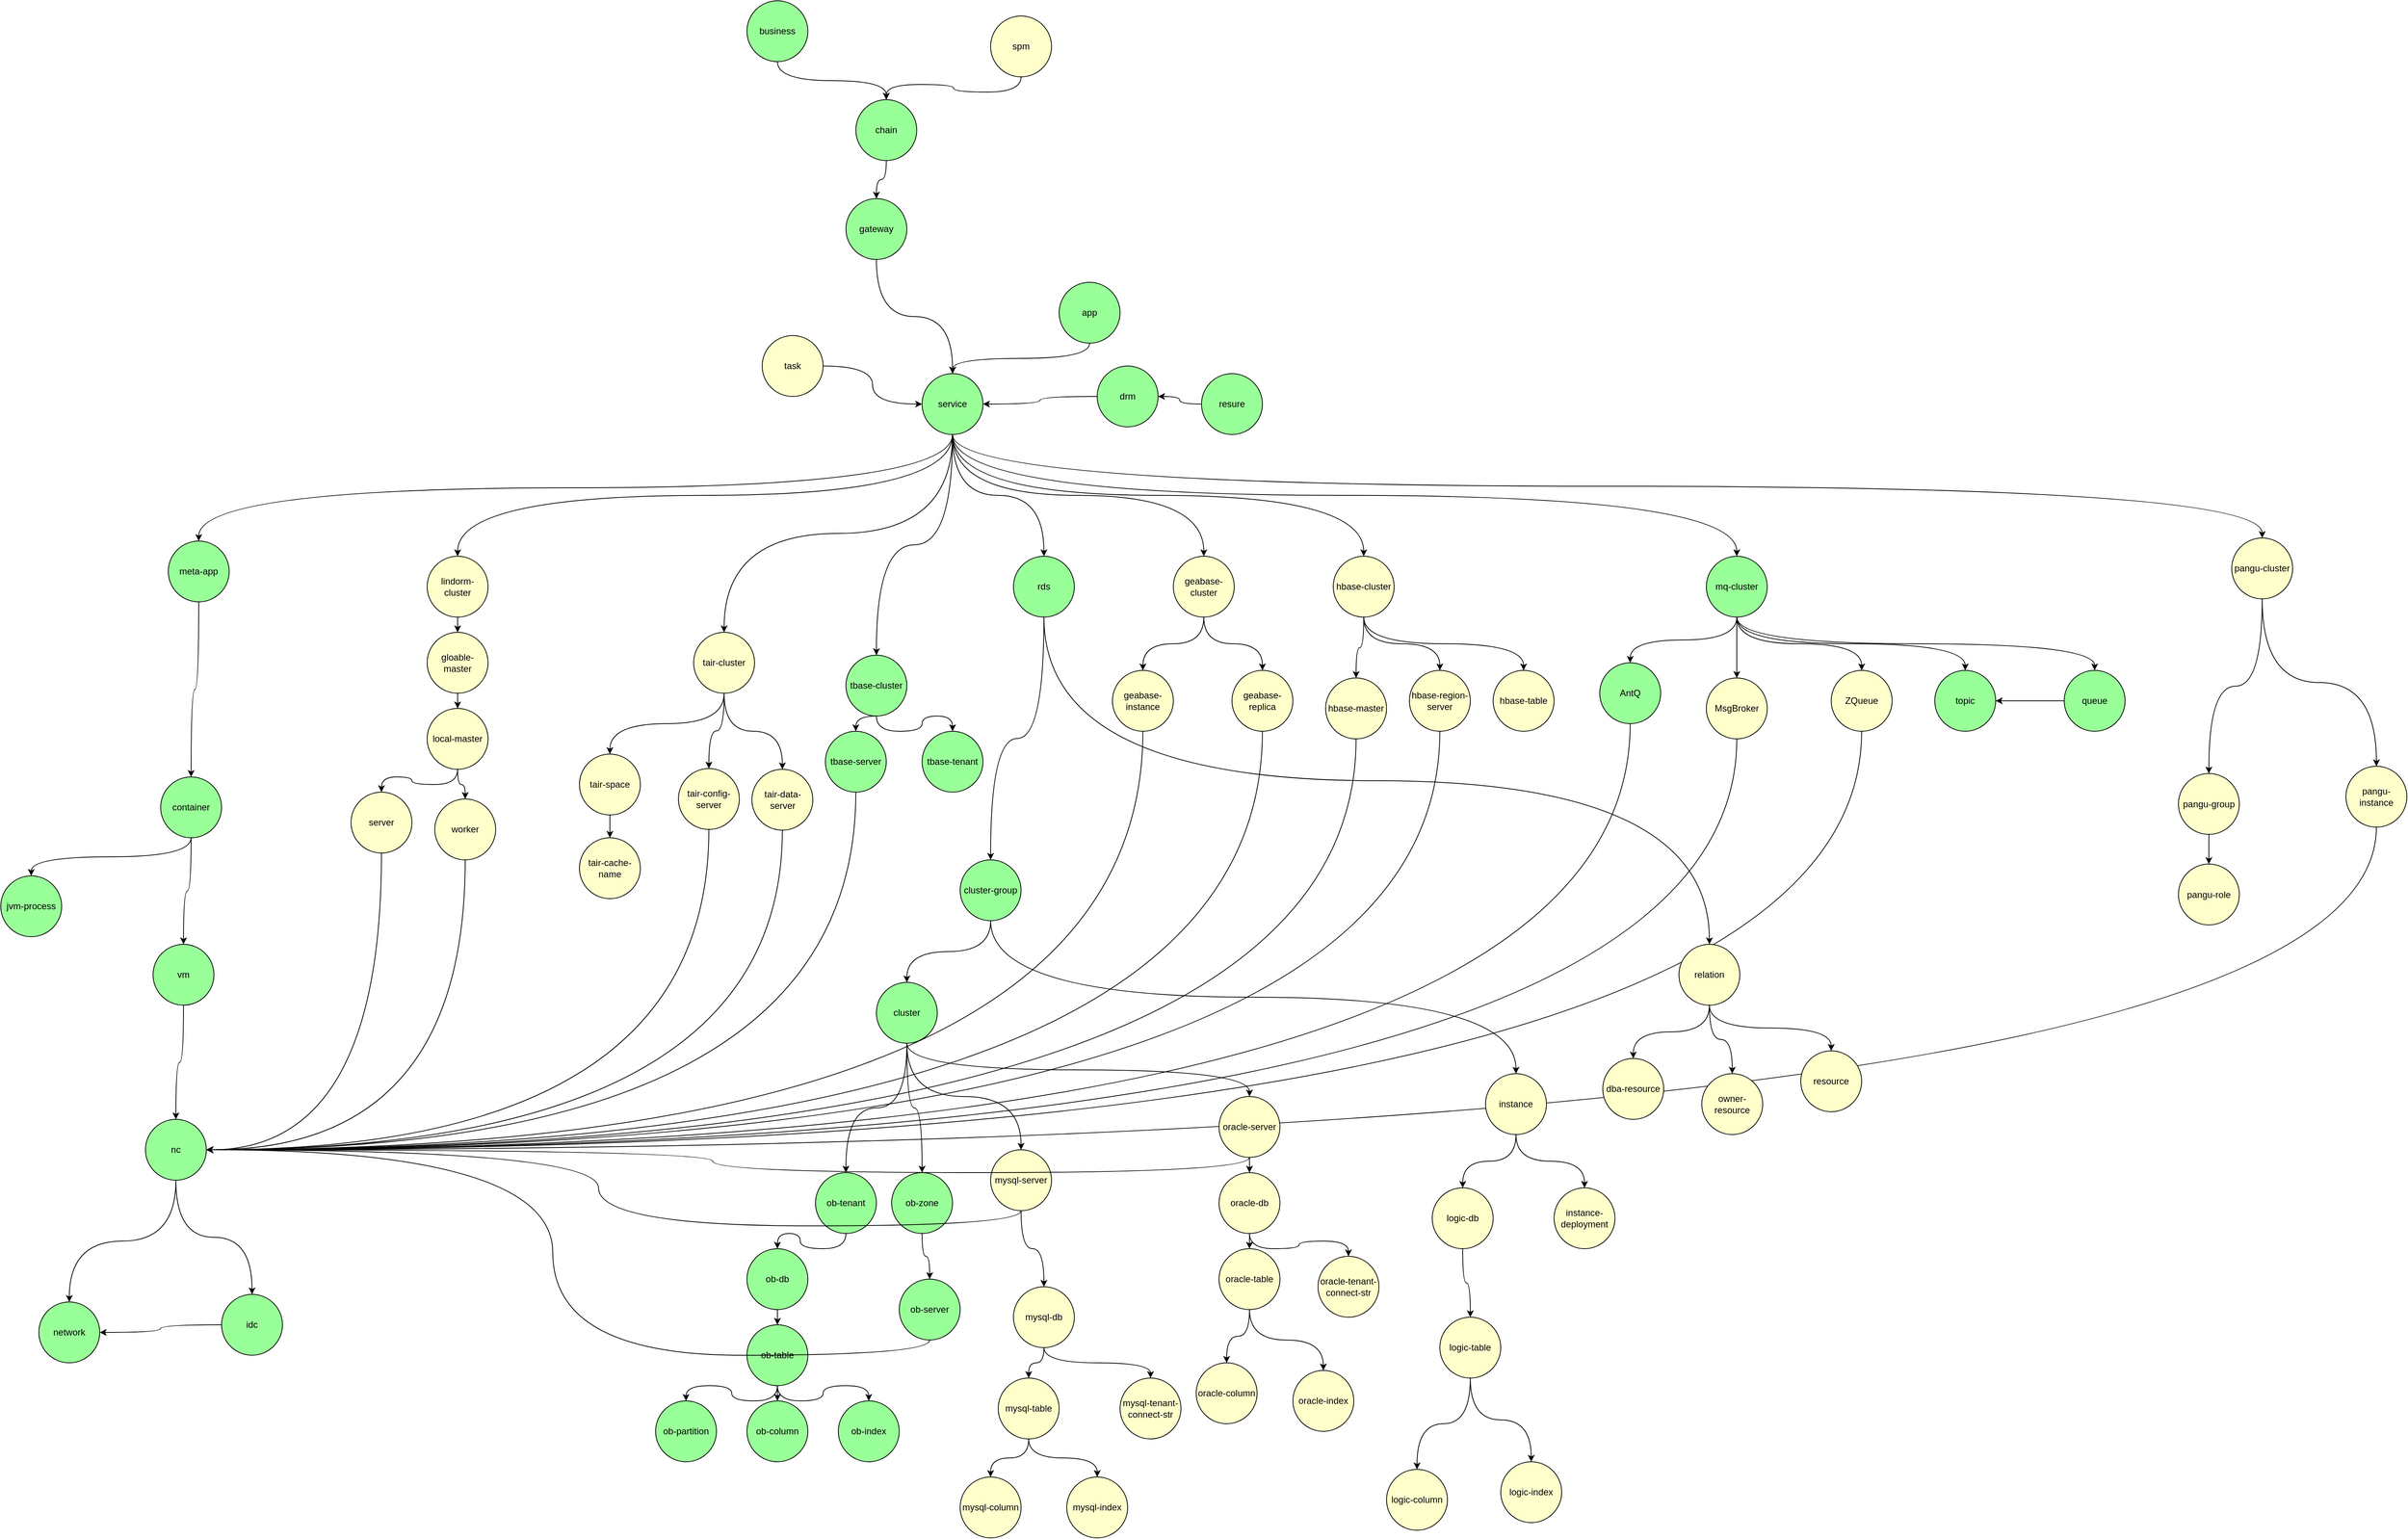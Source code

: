 <mxfile pages="1" version="11.2.8" type="github"><diagram id="m7GOeJapM7d-z1VMV9TU" name="Page-1"><mxGraphModel dx="1773" dy="2250" grid="1" gridSize="10" guides="1" tooltips="1" connect="1" arrows="1" fold="1" page="1" pageScale="1" pageWidth="827" pageHeight="1169" math="0" shadow="0"><root><mxCell id="0"/><mxCell id="1" parent="0"/><mxCell id="5iJbpSPBRhX9GljTPnL3-36" style="edgeStyle=orthogonalEdgeStyle;curved=1;rounded=0;orthogonalLoop=1;jettySize=auto;html=1;exitX=0.5;exitY=1;exitDx=0;exitDy=0;entryX=0.5;entryY=0;entryDx=0;entryDy=0;fillColor=#FFFFCC;" edge="1" parent="1" source="Y1yozEjsI2wlvcflYn-Q-1" target="Y1yozEjsI2wlvcflYn-Q-3"><mxGeometry relative="1" as="geometry"/></mxCell><mxCell id="Y1yozEjsI2wlvcflYn-Q-1" value="gateway" style="ellipse;whiteSpace=wrap;html=1;aspect=fixed;fillColor=#99FF99;" parent="1" vertex="1"><mxGeometry x="320" y="340" width="80" height="80" as="geometry"/></mxCell><mxCell id="Y1yozEjsI2wlvcflYn-Q-29" style="edgeStyle=orthogonalEdgeStyle;curved=1;rounded=0;orthogonalLoop=1;jettySize=auto;html=1;exitX=0.5;exitY=1;exitDx=0;exitDy=0;entryX=0.5;entryY=0;entryDx=0;entryDy=0;fillColor=#FFFFCC;" parent="1" source="Y1yozEjsI2wlvcflYn-Q-3" target="Y1yozEjsI2wlvcflYn-Q-26" edge="1"><mxGeometry relative="1" as="geometry"/></mxCell><mxCell id="Y1yozEjsI2wlvcflYn-Q-30" style="edgeStyle=orthogonalEdgeStyle;curved=1;rounded=0;orthogonalLoop=1;jettySize=auto;html=1;exitX=0.5;exitY=1;exitDx=0;exitDy=0;fillColor=#FFFFCC;" parent="1" source="Y1yozEjsI2wlvcflYn-Q-3" target="Y1yozEjsI2wlvcflYn-Q-41" edge="1"><mxGeometry relative="1" as="geometry"><mxPoint x="160" y="810" as="targetPoint"/></mxGeometry></mxCell><mxCell id="Y1yozEjsI2wlvcflYn-Q-31" style="edgeStyle=orthogonalEdgeStyle;curved=1;rounded=0;orthogonalLoop=1;jettySize=auto;html=1;exitX=0.5;exitY=1;exitDx=0;exitDy=0;entryX=0.5;entryY=0;entryDx=0;entryDy=0;fillColor=#FFFFCC;" parent="1" source="Y1yozEjsI2wlvcflYn-Q-3" target="Y1yozEjsI2wlvcflYn-Q-46" edge="1"><mxGeometry relative="1" as="geometry"><mxPoint x="370" y="810" as="targetPoint"/></mxGeometry></mxCell><mxCell id="Y1yozEjsI2wlvcflYn-Q-32" style="edgeStyle=orthogonalEdgeStyle;curved=1;rounded=0;orthogonalLoop=1;jettySize=auto;html=1;exitX=0.5;exitY=1;exitDx=0;exitDy=0;entryX=0.5;entryY=0;entryDx=0;entryDy=0;fillColor=#FFFFCC;" parent="1" source="Y1yozEjsI2wlvcflYn-Q-3" target="Y1yozEjsI2wlvcflYn-Q-23" edge="1"><mxGeometry relative="1" as="geometry"/></mxCell><mxCell id="Y1yozEjsI2wlvcflYn-Q-33" style="edgeStyle=orthogonalEdgeStyle;curved=1;rounded=0;orthogonalLoop=1;jettySize=auto;html=1;exitX=0.5;exitY=1;exitDx=0;exitDy=0;fillColor=#FFFFCC;" parent="1" source="Y1yozEjsI2wlvcflYn-Q-3" target="Y1yozEjsI2wlvcflYn-Q-24" edge="1"><mxGeometry relative="1" as="geometry"/></mxCell><mxCell id="Y1yozEjsI2wlvcflYn-Q-34" style="edgeStyle=orthogonalEdgeStyle;curved=1;rounded=0;orthogonalLoop=1;jettySize=auto;html=1;exitX=0.5;exitY=1;exitDx=0;exitDy=0;fillColor=#FFFFCC;" parent="1" source="Y1yozEjsI2wlvcflYn-Q-3" target="Y1yozEjsI2wlvcflYn-Q-25" edge="1"><mxGeometry relative="1" as="geometry"/></mxCell><mxCell id="Y1yozEjsI2wlvcflYn-Q-35" style="edgeStyle=orthogonalEdgeStyle;curved=1;rounded=0;orthogonalLoop=1;jettySize=auto;html=1;exitX=0.5;exitY=1;exitDx=0;exitDy=0;entryX=0.5;entryY=0;entryDx=0;entryDy=0;fillColor=#FFFFCC;" parent="1" source="Y1yozEjsI2wlvcflYn-Q-3" target="Y1yozEjsI2wlvcflYn-Q-28" edge="1"><mxGeometry relative="1" as="geometry"/></mxCell><mxCell id="Y1yozEjsI2wlvcflYn-Q-36" style="edgeStyle=orthogonalEdgeStyle;curved=1;rounded=0;orthogonalLoop=1;jettySize=auto;html=1;exitX=0.5;exitY=1;exitDx=0;exitDy=0;entryX=0.5;entryY=0;entryDx=0;entryDy=0;fillColor=#FFFFCC;" parent="1" source="Y1yozEjsI2wlvcflYn-Q-3" target="Y1yozEjsI2wlvcflYn-Q-27" edge="1"><mxGeometry relative="1" as="geometry"/></mxCell><mxCell id="5iJbpSPBRhX9GljTPnL3-38" style="edgeStyle=orthogonalEdgeStyle;curved=1;rounded=0;orthogonalLoop=1;jettySize=auto;html=1;exitX=0.5;exitY=1;exitDx=0;exitDy=0;fillColor=#FFFFCC;" edge="1" parent="1" source="Y1yozEjsI2wlvcflYn-Q-3" target="5iJbpSPBRhX9GljTPnL3-37"><mxGeometry relative="1" as="geometry"/></mxCell><mxCell id="Y1yozEjsI2wlvcflYn-Q-3" value="service" style="ellipse;whiteSpace=wrap;html=1;aspect=fixed;fillColor=#99FF99;" parent="1" vertex="1"><mxGeometry x="420" y="570" width="80" height="80" as="geometry"/></mxCell><mxCell id="Y1yozEjsI2wlvcflYn-Q-16" style="edgeStyle=orthogonalEdgeStyle;curved=1;rounded=0;orthogonalLoop=1;jettySize=auto;html=1;exitX=0.5;exitY=1;exitDx=0;exitDy=0;fillColor=#99FF99;" parent="1" source="Y1yozEjsI2wlvcflYn-Q-4" edge="1"><mxGeometry relative="1" as="geometry"><mxPoint x="460" y="570" as="targetPoint"/></mxGeometry></mxCell><mxCell id="Y1yozEjsI2wlvcflYn-Q-4" value="app" style="ellipse;whiteSpace=wrap;html=1;aspect=fixed;fillColor=#99FF99;" parent="1" vertex="1"><mxGeometry x="600" y="450" width="80" height="80" as="geometry"/></mxCell><mxCell id="Y1yozEjsI2wlvcflYn-Q-17" style="edgeStyle=orthogonalEdgeStyle;curved=1;rounded=0;orthogonalLoop=1;jettySize=auto;html=1;exitX=1;exitY=0.5;exitDx=0;exitDy=0;fillColor=#FFFFCC;" parent="1" source="Y1yozEjsI2wlvcflYn-Q-5" target="Y1yozEjsI2wlvcflYn-Q-3" edge="1"><mxGeometry relative="1" as="geometry"/></mxCell><mxCell id="Y1yozEjsI2wlvcflYn-Q-5" value="task" style="ellipse;whiteSpace=wrap;html=1;aspect=fixed;fillColor=#FFFFCC;" parent="1" vertex="1"><mxGeometry x="210" y="520" width="80" height="80" as="geometry"/></mxCell><mxCell id="Y1yozEjsI2wlvcflYn-Q-19" style="edgeStyle=orthogonalEdgeStyle;curved=1;rounded=0;orthogonalLoop=1;jettySize=auto;html=1;exitX=0;exitY=0.5;exitDx=0;exitDy=0;entryX=1;entryY=0.5;entryDx=0;entryDy=0;fillColor=#99FF99;" parent="1" source="Y1yozEjsI2wlvcflYn-Q-6" target="Y1yozEjsI2wlvcflYn-Q-3" edge="1"><mxGeometry relative="1" as="geometry"/></mxCell><mxCell id="Y1yozEjsI2wlvcflYn-Q-6" value="drm" style="ellipse;whiteSpace=wrap;html=1;aspect=fixed;fillColor=#99FF99;" parent="1" vertex="1"><mxGeometry x="650" y="560" width="80" height="80" as="geometry"/></mxCell><mxCell id="Y1yozEjsI2wlvcflYn-Q-18" style="edgeStyle=orthogonalEdgeStyle;curved=1;rounded=0;orthogonalLoop=1;jettySize=auto;html=1;exitX=0;exitY=0.5;exitDx=0;exitDy=0;entryX=1;entryY=0.5;entryDx=0;entryDy=0;fillColor=#99FF99;" parent="1" source="Y1yozEjsI2wlvcflYn-Q-7" target="Y1yozEjsI2wlvcflYn-Q-6" edge="1"><mxGeometry relative="1" as="geometry"/></mxCell><mxCell id="Y1yozEjsI2wlvcflYn-Q-7" value="resure" style="ellipse;whiteSpace=wrap;html=1;aspect=fixed;fillColor=#99FF99;" parent="1" vertex="1"><mxGeometry x="787" y="570" width="80" height="80" as="geometry"/></mxCell><mxCell id="Y1yozEjsI2wlvcflYn-Q-11" style="edgeStyle=orthogonalEdgeStyle;rounded=0;orthogonalLoop=1;jettySize=auto;html=1;exitX=0.5;exitY=1;exitDx=0;exitDy=0;curved=1;fillColor=#99FF99;" parent="1" source="Y1yozEjsI2wlvcflYn-Q-8" target="Y1yozEjsI2wlvcflYn-Q-9" edge="1"><mxGeometry relative="1" as="geometry"/></mxCell><mxCell id="Y1yozEjsI2wlvcflYn-Q-8" value="business" style="ellipse;whiteSpace=wrap;html=1;aspect=fixed;fillColor=#99FF99;" parent="1" vertex="1"><mxGeometry x="190" y="80" width="80" height="80" as="geometry"/></mxCell><mxCell id="Y1yozEjsI2wlvcflYn-Q-12" style="edgeStyle=orthogonalEdgeStyle;rounded=0;orthogonalLoop=1;jettySize=auto;html=1;exitX=0.5;exitY=1;exitDx=0;exitDy=0;entryX=0.5;entryY=0;entryDx=0;entryDy=0;curved=1;fillColor=#99FF99;" parent="1" source="Y1yozEjsI2wlvcflYn-Q-9" target="Y1yozEjsI2wlvcflYn-Q-1" edge="1"><mxGeometry relative="1" as="geometry"/></mxCell><mxCell id="Y1yozEjsI2wlvcflYn-Q-9" value="chain" style="ellipse;whiteSpace=wrap;html=1;aspect=fixed;fillColor=#99FF99;" parent="1" vertex="1"><mxGeometry x="333" y="210" width="80" height="80" as="geometry"/></mxCell><mxCell id="Y1yozEjsI2wlvcflYn-Q-14" style="edgeStyle=orthogonalEdgeStyle;curved=1;rounded=0;orthogonalLoop=1;jettySize=auto;html=1;exitX=0.5;exitY=1;exitDx=0;exitDy=0;entryX=0.5;entryY=0;entryDx=0;entryDy=0;fillColor=#FFFFCC;" parent="1" source="Y1yozEjsI2wlvcflYn-Q-10" target="Y1yozEjsI2wlvcflYn-Q-9" edge="1"><mxGeometry relative="1" as="geometry"/></mxCell><mxCell id="Y1yozEjsI2wlvcflYn-Q-10" value="spm" style="ellipse;whiteSpace=wrap;html=1;aspect=fixed;fillColor=#FFFFCC;" parent="1" vertex="1"><mxGeometry x="510" y="100" width="80" height="80" as="geometry"/></mxCell><mxCell id="Y1yozEjsI2wlvcflYn-Q-92" style="edgeStyle=orthogonalEdgeStyle;curved=1;rounded=0;orthogonalLoop=1;jettySize=auto;html=1;exitX=0.5;exitY=1;exitDx=0;exitDy=0;entryX=0.5;entryY=0;entryDx=0;entryDy=0;fillColor=#FFFFCC;" parent="1" source="Y1yozEjsI2wlvcflYn-Q-23" target="Y1yozEjsI2wlvcflYn-Q-87" edge="1"><mxGeometry relative="1" as="geometry"/></mxCell><mxCell id="Y1yozEjsI2wlvcflYn-Q-93" style="edgeStyle=orthogonalEdgeStyle;curved=1;rounded=0;orthogonalLoop=1;jettySize=auto;html=1;exitX=0.5;exitY=1;exitDx=0;exitDy=0;entryX=0.5;entryY=0;entryDx=0;entryDy=0;fillColor=#FFFFCC;" parent="1" source="Y1yozEjsI2wlvcflYn-Q-23" target="Y1yozEjsI2wlvcflYn-Q-89" edge="1"><mxGeometry relative="1" as="geometry"/></mxCell><mxCell id="Y1yozEjsI2wlvcflYn-Q-23" value="rds" style="ellipse;whiteSpace=wrap;html=1;aspect=fixed;fillColor=#99FF99;" parent="1" vertex="1"><mxGeometry x="540" y="810" width="80" height="80" as="geometry"/></mxCell><mxCell id="Y1yozEjsI2wlvcflYn-Q-65" style="edgeStyle=orthogonalEdgeStyle;curved=1;rounded=0;orthogonalLoop=1;jettySize=auto;html=1;exitX=0.5;exitY=1;exitDx=0;exitDy=0;entryX=0.5;entryY=0;entryDx=0;entryDy=0;fillColor=#FFFFCC;" parent="1" source="Y1yozEjsI2wlvcflYn-Q-24" target="Y1yozEjsI2wlvcflYn-Q-63" edge="1"><mxGeometry relative="1" as="geometry"/></mxCell><mxCell id="Y1yozEjsI2wlvcflYn-Q-66" style="edgeStyle=orthogonalEdgeStyle;curved=1;rounded=0;orthogonalLoop=1;jettySize=auto;html=1;exitX=0.5;exitY=1;exitDx=0;exitDy=0;entryX=0.5;entryY=0;entryDx=0;entryDy=0;fillColor=#FFFFCC;" parent="1" source="Y1yozEjsI2wlvcflYn-Q-24" target="Y1yozEjsI2wlvcflYn-Q-64" edge="1"><mxGeometry relative="1" as="geometry"/></mxCell><mxCell id="Y1yozEjsI2wlvcflYn-Q-24" value="geabase-cluster" style="ellipse;whiteSpace=wrap;html=1;aspect=fixed;fillColor=#FFFFCC;" parent="1" vertex="1"><mxGeometry x="750" y="810" width="80" height="80" as="geometry"/></mxCell><mxCell id="Y1yozEjsI2wlvcflYn-Q-70" style="edgeStyle=orthogonalEdgeStyle;curved=1;rounded=0;orthogonalLoop=1;jettySize=auto;html=1;exitX=0.5;exitY=1;exitDx=0;exitDy=0;entryX=0.5;entryY=0;entryDx=0;entryDy=0;fillColor=#FFFFCC;" parent="1" source="Y1yozEjsI2wlvcflYn-Q-25" target="Y1yozEjsI2wlvcflYn-Q-67" edge="1"><mxGeometry relative="1" as="geometry"/></mxCell><mxCell id="Y1yozEjsI2wlvcflYn-Q-71" style="edgeStyle=orthogonalEdgeStyle;curved=1;rounded=0;orthogonalLoop=1;jettySize=auto;html=1;exitX=0.5;exitY=1;exitDx=0;exitDy=0;entryX=0.5;entryY=0;entryDx=0;entryDy=0;fillColor=#FFFFCC;" parent="1" source="Y1yozEjsI2wlvcflYn-Q-25" target="Y1yozEjsI2wlvcflYn-Q-68" edge="1"><mxGeometry relative="1" as="geometry"/></mxCell><mxCell id="Y1yozEjsI2wlvcflYn-Q-72" style="edgeStyle=orthogonalEdgeStyle;curved=1;rounded=0;orthogonalLoop=1;jettySize=auto;html=1;exitX=0.5;exitY=1;exitDx=0;exitDy=0;entryX=0.5;entryY=0;entryDx=0;entryDy=0;fillColor=#FFFFCC;" parent="1" source="Y1yozEjsI2wlvcflYn-Q-25" target="Y1yozEjsI2wlvcflYn-Q-69" edge="1"><mxGeometry relative="1" as="geometry"/></mxCell><mxCell id="Y1yozEjsI2wlvcflYn-Q-25" value="hbase-cluster" style="ellipse;whiteSpace=wrap;html=1;aspect=fixed;fillColor=#FFFFCC;" parent="1" vertex="1"><mxGeometry x="960" y="810" width="80" height="80" as="geometry"/></mxCell><mxCell id="Y1yozEjsI2wlvcflYn-Q-49" style="edgeStyle=orthogonalEdgeStyle;curved=1;rounded=0;orthogonalLoop=1;jettySize=auto;html=1;exitX=0.5;exitY=1;exitDx=0;exitDy=0;fillColor=#FFFFCC;" parent="1" source="Y1yozEjsI2wlvcflYn-Q-26" target="Y1yozEjsI2wlvcflYn-Q-37" edge="1"><mxGeometry relative="1" as="geometry"/></mxCell><mxCell id="Y1yozEjsI2wlvcflYn-Q-26" value="lindorm-cluster" style="ellipse;whiteSpace=wrap;html=1;aspect=fixed;fillColor=#FFFFCC;" parent="1" vertex="1"><mxGeometry x="-230" y="810" width="80" height="80" as="geometry"/></mxCell><mxCell id="5iJbpSPBRhX9GljTPnL3-31" style="edgeStyle=orthogonalEdgeStyle;curved=1;rounded=0;orthogonalLoop=1;jettySize=auto;html=1;exitX=0.5;exitY=1;exitDx=0;exitDy=0;fillColor=#FFFFCC;" edge="1" parent="1" source="Y1yozEjsI2wlvcflYn-Q-27" target="Y1yozEjsI2wlvcflYn-Q-79"><mxGeometry relative="1" as="geometry"/></mxCell><mxCell id="5iJbpSPBRhX9GljTPnL3-32" style="edgeStyle=orthogonalEdgeStyle;curved=1;rounded=0;orthogonalLoop=1;jettySize=auto;html=1;exitX=0.5;exitY=1;exitDx=0;exitDy=0;fillColor=#FFFFCC;" edge="1" parent="1" source="Y1yozEjsI2wlvcflYn-Q-27" target="Y1yozEjsI2wlvcflYn-Q-82"><mxGeometry relative="1" as="geometry"/></mxCell><mxCell id="Y1yozEjsI2wlvcflYn-Q-27" value="pangu-cluster" style="ellipse;whiteSpace=wrap;html=1;aspect=fixed;fillColor=#FFFFCC;" parent="1" vertex="1"><mxGeometry x="2140" y="786" width="80" height="80" as="geometry"/></mxCell><mxCell id="Y1yozEjsI2wlvcflYn-Q-76" style="edgeStyle=orthogonalEdgeStyle;curved=1;rounded=0;orthogonalLoop=1;jettySize=auto;html=1;exitX=0.5;exitY=1;exitDx=0;exitDy=0;fillColor=#99FF99;" parent="1" source="Y1yozEjsI2wlvcflYn-Q-28" target="Y1yozEjsI2wlvcflYn-Q-73" edge="1"><mxGeometry relative="1" as="geometry"/></mxCell><mxCell id="Y1yozEjsI2wlvcflYn-Q-77" style="edgeStyle=orthogonalEdgeStyle;curved=1;rounded=0;orthogonalLoop=1;jettySize=auto;html=1;exitX=0.5;exitY=1;exitDx=0;exitDy=0;entryX=0.5;entryY=0;entryDx=0;entryDy=0;fillColor=#99FF99;" parent="1" source="Y1yozEjsI2wlvcflYn-Q-28" target="Y1yozEjsI2wlvcflYn-Q-74" edge="1"><mxGeometry relative="1" as="geometry"/></mxCell><mxCell id="Y1yozEjsI2wlvcflYn-Q-78" style="edgeStyle=orthogonalEdgeStyle;curved=1;rounded=0;orthogonalLoop=1;jettySize=auto;html=1;exitX=0.5;exitY=1;exitDx=0;exitDy=0;entryX=0.5;entryY=0;entryDx=0;entryDy=0;fillColor=#FFFFCC;" parent="1" source="Y1yozEjsI2wlvcflYn-Q-28" target="Y1yozEjsI2wlvcflYn-Q-75" edge="1"><mxGeometry relative="1" as="geometry"/></mxCell><mxCell id="5iJbpSPBRhX9GljTPnL3-75" style="edgeStyle=orthogonalEdgeStyle;curved=1;rounded=0;orthogonalLoop=1;jettySize=auto;html=1;exitX=0.5;exitY=1;exitDx=0;exitDy=0;entryX=0.5;entryY=0;entryDx=0;entryDy=0;fillColor=#99FF99;" edge="1" parent="1" source="Y1yozEjsI2wlvcflYn-Q-28" target="5iJbpSPBRhX9GljTPnL3-73"><mxGeometry relative="1" as="geometry"/></mxCell><mxCell id="5iJbpSPBRhX9GljTPnL3-76" style="edgeStyle=orthogonalEdgeStyle;curved=1;rounded=0;orthogonalLoop=1;jettySize=auto;html=1;exitX=0.5;exitY=1;exitDx=0;exitDy=0;entryX=0.5;entryY=0;entryDx=0;entryDy=0;fillColor=#99FF99;" edge="1" parent="1" source="Y1yozEjsI2wlvcflYn-Q-28" target="5iJbpSPBRhX9GljTPnL3-74"><mxGeometry relative="1" as="geometry"/></mxCell><mxCell id="Y1yozEjsI2wlvcflYn-Q-28" value="mq-cluster" style="ellipse;whiteSpace=wrap;html=1;aspect=fixed;fillColor=#99FF99;" parent="1" vertex="1"><mxGeometry x="1450" y="810" width="80" height="80" as="geometry"/></mxCell><mxCell id="Y1yozEjsI2wlvcflYn-Q-50" style="edgeStyle=orthogonalEdgeStyle;curved=1;rounded=0;orthogonalLoop=1;jettySize=auto;html=1;exitX=0.5;exitY=1;exitDx=0;exitDy=0;entryX=0.5;entryY=0;entryDx=0;entryDy=0;fillColor=#FFFFCC;" parent="1" source="Y1yozEjsI2wlvcflYn-Q-37" target="Y1yozEjsI2wlvcflYn-Q-38" edge="1"><mxGeometry relative="1" as="geometry"/></mxCell><mxCell id="Y1yozEjsI2wlvcflYn-Q-37" value="gloable-master" style="ellipse;whiteSpace=wrap;html=1;aspect=fixed;fillColor=#FFFFCC;" parent="1" vertex="1"><mxGeometry x="-230" y="910" width="80" height="80" as="geometry"/></mxCell><mxCell id="Y1yozEjsI2wlvcflYn-Q-51" style="edgeStyle=orthogonalEdgeStyle;curved=1;rounded=0;orthogonalLoop=1;jettySize=auto;html=1;exitX=0.5;exitY=1;exitDx=0;exitDy=0;fillColor=#FFFFCC;" parent="1" source="Y1yozEjsI2wlvcflYn-Q-38" target="Y1yozEjsI2wlvcflYn-Q-40" edge="1"><mxGeometry relative="1" as="geometry"/></mxCell><mxCell id="Y1yozEjsI2wlvcflYn-Q-52" style="edgeStyle=orthogonalEdgeStyle;curved=1;rounded=0;orthogonalLoop=1;jettySize=auto;html=1;exitX=0.5;exitY=1;exitDx=0;exitDy=0;entryX=0.5;entryY=0;entryDx=0;entryDy=0;fillColor=#FFFFCC;" parent="1" source="Y1yozEjsI2wlvcflYn-Q-38" target="Y1yozEjsI2wlvcflYn-Q-39" edge="1"><mxGeometry relative="1" as="geometry"/></mxCell><mxCell id="Y1yozEjsI2wlvcflYn-Q-38" value="local-master" style="ellipse;whiteSpace=wrap;html=1;aspect=fixed;fillColor=#FFFFCC;" parent="1" vertex="1"><mxGeometry x="-230" y="1010" width="80" height="80" as="geometry"/></mxCell><mxCell id="5iJbpSPBRhX9GljTPnL3-57" style="edgeStyle=orthogonalEdgeStyle;curved=1;rounded=0;orthogonalLoop=1;jettySize=auto;html=1;exitX=0.5;exitY=1;exitDx=0;exitDy=0;entryX=1;entryY=0.5;entryDx=0;entryDy=0;fillColor=#99FF99;" edge="1" parent="1" source="Y1yozEjsI2wlvcflYn-Q-39" target="5iJbpSPBRhX9GljTPnL3-44"><mxGeometry relative="1" as="geometry"/></mxCell><mxCell id="Y1yozEjsI2wlvcflYn-Q-39" value="server" style="ellipse;whiteSpace=wrap;html=1;aspect=fixed;fillColor=#FFFFCC;" parent="1" vertex="1"><mxGeometry x="-330" y="1120" width="80" height="80" as="geometry"/></mxCell><mxCell id="5iJbpSPBRhX9GljTPnL3-58" style="edgeStyle=orthogonalEdgeStyle;curved=1;rounded=0;orthogonalLoop=1;jettySize=auto;html=1;exitX=0.5;exitY=1;exitDx=0;exitDy=0;entryX=1;entryY=0.5;entryDx=0;entryDy=0;fillColor=#99FF99;" edge="1" parent="1" source="Y1yozEjsI2wlvcflYn-Q-40" target="5iJbpSPBRhX9GljTPnL3-44"><mxGeometry relative="1" as="geometry"/></mxCell><mxCell id="Y1yozEjsI2wlvcflYn-Q-40" value="worker" style="ellipse;whiteSpace=wrap;html=1;aspect=fixed;fillColor=#FFFFCC;" parent="1" vertex="1"><mxGeometry x="-220" y="1129" width="80" height="80" as="geometry"/></mxCell><mxCell id="Y1yozEjsI2wlvcflYn-Q-55" style="edgeStyle=orthogonalEdgeStyle;curved=1;rounded=0;orthogonalLoop=1;jettySize=auto;html=1;exitX=0.5;exitY=1;exitDx=0;exitDy=0;entryX=0.5;entryY=0;entryDx=0;entryDy=0;fillColor=#FFFFCC;" parent="1" source="Y1yozEjsI2wlvcflYn-Q-41" target="Y1yozEjsI2wlvcflYn-Q-43" edge="1"><mxGeometry relative="1" as="geometry"/></mxCell><mxCell id="Y1yozEjsI2wlvcflYn-Q-57" style="edgeStyle=orthogonalEdgeStyle;curved=1;rounded=0;orthogonalLoop=1;jettySize=auto;html=1;exitX=0.5;exitY=1;exitDx=0;exitDy=0;entryX=0.5;entryY=0;entryDx=0;entryDy=0;fillColor=#FFFFCC;" parent="1" source="Y1yozEjsI2wlvcflYn-Q-41" target="Y1yozEjsI2wlvcflYn-Q-44" edge="1"><mxGeometry relative="1" as="geometry"/></mxCell><mxCell id="Y1yozEjsI2wlvcflYn-Q-58" style="edgeStyle=orthogonalEdgeStyle;curved=1;rounded=0;orthogonalLoop=1;jettySize=auto;html=1;exitX=0.5;exitY=1;exitDx=0;exitDy=0;entryX=0.5;entryY=0;entryDx=0;entryDy=0;fillColor=#FFFFCC;" parent="1" source="Y1yozEjsI2wlvcflYn-Q-41" target="Y1yozEjsI2wlvcflYn-Q-45" edge="1"><mxGeometry relative="1" as="geometry"/></mxCell><mxCell id="Y1yozEjsI2wlvcflYn-Q-41" value="tair-cluster" style="ellipse;whiteSpace=wrap;html=1;aspect=fixed;fillColor=#FFFFCC;" parent="1" vertex="1"><mxGeometry x="120" y="910" width="80" height="80" as="geometry"/></mxCell><mxCell id="Y1yozEjsI2wlvcflYn-Q-42" value="tair-cache-name" style="ellipse;whiteSpace=wrap;html=1;aspect=fixed;fillColor=#FFFFCC;" parent="1" vertex="1"><mxGeometry x="-30" y="1180" width="80" height="80" as="geometry"/></mxCell><mxCell id="Y1yozEjsI2wlvcflYn-Q-56" style="edgeStyle=orthogonalEdgeStyle;curved=1;rounded=0;orthogonalLoop=1;jettySize=auto;html=1;exitX=0.5;exitY=1;exitDx=0;exitDy=0;entryX=0.5;entryY=0;entryDx=0;entryDy=0;fillColor=#FFFFCC;" parent="1" source="Y1yozEjsI2wlvcflYn-Q-43" target="Y1yozEjsI2wlvcflYn-Q-42" edge="1"><mxGeometry relative="1" as="geometry"/></mxCell><mxCell id="Y1yozEjsI2wlvcflYn-Q-43" value="tair-space" style="ellipse;whiteSpace=wrap;html=1;aspect=fixed;fillColor=#FFFFCC;" parent="1" vertex="1"><mxGeometry x="-30" y="1070" width="80" height="80" as="geometry"/></mxCell><mxCell id="5iJbpSPBRhX9GljTPnL3-59" style="edgeStyle=orthogonalEdgeStyle;curved=1;rounded=0;orthogonalLoop=1;jettySize=auto;html=1;exitX=0.5;exitY=1;exitDx=0;exitDy=0;fillColor=#99FF99;entryX=1;entryY=0.5;entryDx=0;entryDy=0;" edge="1" parent="1" source="Y1yozEjsI2wlvcflYn-Q-44" target="5iJbpSPBRhX9GljTPnL3-44"><mxGeometry relative="1" as="geometry"><mxPoint x="-520" y="1590" as="targetPoint"/></mxGeometry></mxCell><mxCell id="Y1yozEjsI2wlvcflYn-Q-44" value="tair-config-server" style="ellipse;whiteSpace=wrap;html=1;aspect=fixed;fillColor=#FFFFCC;" parent="1" vertex="1"><mxGeometry x="100" y="1089" width="80" height="80" as="geometry"/></mxCell><mxCell id="5iJbpSPBRhX9GljTPnL3-60" style="edgeStyle=orthogonalEdgeStyle;curved=1;rounded=0;orthogonalLoop=1;jettySize=auto;html=1;exitX=0.5;exitY=1;exitDx=0;exitDy=0;fillColor=#99FF99;entryX=1;entryY=0.5;entryDx=0;entryDy=0;" edge="1" parent="1" source="Y1yozEjsI2wlvcflYn-Q-45" target="5iJbpSPBRhX9GljTPnL3-44"><mxGeometry relative="1" as="geometry"><mxPoint x="-460" y="1600" as="targetPoint"/></mxGeometry></mxCell><mxCell id="Y1yozEjsI2wlvcflYn-Q-45" value="tair-data-server" style="ellipse;whiteSpace=wrap;html=1;aspect=fixed;fillColor=#FFFFCC;" parent="1" vertex="1"><mxGeometry x="196.5" y="1090" width="80" height="80" as="geometry"/></mxCell><mxCell id="Y1yozEjsI2wlvcflYn-Q-61" style="edgeStyle=orthogonalEdgeStyle;curved=1;rounded=0;orthogonalLoop=1;jettySize=auto;html=1;exitX=0.5;exitY=1;exitDx=0;exitDy=0;entryX=0.5;entryY=0;entryDx=0;entryDy=0;fillColor=#99FF99;" parent="1" source="Y1yozEjsI2wlvcflYn-Q-46" target="Y1yozEjsI2wlvcflYn-Q-47" edge="1"><mxGeometry relative="1" as="geometry"/></mxCell><mxCell id="Y1yozEjsI2wlvcflYn-Q-62" style="edgeStyle=orthogonalEdgeStyle;curved=1;rounded=0;orthogonalLoop=1;jettySize=auto;html=1;exitX=0.5;exitY=1;exitDx=0;exitDy=0;fillColor=#99FF99;" parent="1" source="Y1yozEjsI2wlvcflYn-Q-46" target="Y1yozEjsI2wlvcflYn-Q-48" edge="1"><mxGeometry relative="1" as="geometry"/></mxCell><mxCell id="Y1yozEjsI2wlvcflYn-Q-46" value="tbase-cluster" style="ellipse;whiteSpace=wrap;html=1;aspect=fixed;fillColor=#99FF99;" parent="1" vertex="1"><mxGeometry x="320" y="940" width="80" height="80" as="geometry"/></mxCell><mxCell id="5iJbpSPBRhX9GljTPnL3-61" style="edgeStyle=orthogonalEdgeStyle;curved=1;rounded=0;orthogonalLoop=1;jettySize=auto;html=1;exitX=0.5;exitY=1;exitDx=0;exitDy=0;fillColor=#99FF99;entryX=1;entryY=0.5;entryDx=0;entryDy=0;" edge="1" parent="1" source="Y1yozEjsI2wlvcflYn-Q-47" target="5iJbpSPBRhX9GljTPnL3-44"><mxGeometry relative="1" as="geometry"><mxPoint x="-470" y="1650" as="targetPoint"/></mxGeometry></mxCell><mxCell id="Y1yozEjsI2wlvcflYn-Q-47" value="tbase-server" style="ellipse;whiteSpace=wrap;html=1;aspect=fixed;fillColor=#99FF99;" parent="1" vertex="1"><mxGeometry x="293" y="1040" width="80" height="80" as="geometry"/></mxCell><mxCell id="Y1yozEjsI2wlvcflYn-Q-48" value="tbase-tenant" style="ellipse;whiteSpace=wrap;html=1;aspect=fixed;fillColor=#99FF99;" parent="1" vertex="1"><mxGeometry x="420" y="1040" width="80" height="80" as="geometry"/></mxCell><mxCell id="5iJbpSPBRhX9GljTPnL3-65" style="edgeStyle=orthogonalEdgeStyle;curved=1;rounded=0;orthogonalLoop=1;jettySize=auto;html=1;exitX=0.5;exitY=1;exitDx=0;exitDy=0;entryX=1;entryY=0.5;entryDx=0;entryDy=0;fillColor=#99FF99;" edge="1" parent="1" source="Y1yozEjsI2wlvcflYn-Q-63" target="5iJbpSPBRhX9GljTPnL3-44"><mxGeometry relative="1" as="geometry"/></mxCell><mxCell id="Y1yozEjsI2wlvcflYn-Q-63" value="geabase-instance" style="ellipse;whiteSpace=wrap;html=1;aspect=fixed;fillColor=#FFFFCC;" parent="1" vertex="1"><mxGeometry x="670" y="960" width="80" height="80" as="geometry"/></mxCell><mxCell id="5iJbpSPBRhX9GljTPnL3-66" style="edgeStyle=orthogonalEdgeStyle;curved=1;rounded=0;orthogonalLoop=1;jettySize=auto;html=1;exitX=0.5;exitY=1;exitDx=0;exitDy=0;entryX=1;entryY=0.5;entryDx=0;entryDy=0;fillColor=#99FF99;" edge="1" parent="1" source="Y1yozEjsI2wlvcflYn-Q-64" target="5iJbpSPBRhX9GljTPnL3-44"><mxGeometry relative="1" as="geometry"/></mxCell><mxCell id="Y1yozEjsI2wlvcflYn-Q-64" value="geabase-replica" style="ellipse;whiteSpace=wrap;html=1;aspect=fixed;fillColor=#FFFFCC;" parent="1" vertex="1"><mxGeometry x="827" y="960" width="80" height="80" as="geometry"/></mxCell><mxCell id="5iJbpSPBRhX9GljTPnL3-67" style="edgeStyle=orthogonalEdgeStyle;curved=1;rounded=0;orthogonalLoop=1;jettySize=auto;html=1;exitX=0.5;exitY=1;exitDx=0;exitDy=0;fillColor=#99FF99;entryX=1;entryY=0.5;entryDx=0;entryDy=0;" edge="1" parent="1" source="Y1yozEjsI2wlvcflYn-Q-68" target="5iJbpSPBRhX9GljTPnL3-44"><mxGeometry relative="1" as="geometry"><mxPoint x="-542" y="1590" as="targetPoint"/></mxGeometry></mxCell><mxCell id="5iJbpSPBRhX9GljTPnL3-69" style="edgeStyle=orthogonalEdgeStyle;curved=1;rounded=0;orthogonalLoop=1;jettySize=auto;html=1;exitX=0.5;exitY=1;exitDx=0;exitDy=0;fillColor=#99FF99;entryX=1;entryY=0.5;entryDx=0;entryDy=0;" edge="1" parent="1" source="Y1yozEjsI2wlvcflYn-Q-67" target="5iJbpSPBRhX9GljTPnL3-44"><mxGeometry relative="1" as="geometry"><mxPoint x="-495" y="1620" as="targetPoint"/></mxGeometry></mxCell><mxCell id="Y1yozEjsI2wlvcflYn-Q-67" value="hbase-master" style="ellipse;whiteSpace=wrap;html=1;aspect=fixed;fillColor=#FFFFCC;" parent="1" vertex="1"><mxGeometry x="950" y="970" width="80" height="80" as="geometry"/></mxCell><mxCell id="Y1yozEjsI2wlvcflYn-Q-68" value="hbase-region-server" style="ellipse;whiteSpace=wrap;html=1;aspect=fixed;fillColor=#FFFFCC;" parent="1" vertex="1"><mxGeometry x="1060" y="960" width="80" height="80" as="geometry"/></mxCell><mxCell id="Y1yozEjsI2wlvcflYn-Q-69" value="hbase-table" style="ellipse;whiteSpace=wrap;html=1;aspect=fixed;fillColor=#FFFFCC;" parent="1" vertex="1"><mxGeometry x="1170" y="960" width="80" height="80" as="geometry"/></mxCell><mxCell id="5iJbpSPBRhX9GljTPnL3-68" style="edgeStyle=orthogonalEdgeStyle;curved=1;rounded=0;orthogonalLoop=1;jettySize=auto;html=1;exitX=0.5;exitY=1;exitDx=0;exitDy=0;entryX=1;entryY=0.5;entryDx=0;entryDy=0;fillColor=#99FF99;" edge="1" parent="1" source="Y1yozEjsI2wlvcflYn-Q-73" target="5iJbpSPBRhX9GljTPnL3-44"><mxGeometry relative="1" as="geometry"/></mxCell><mxCell id="Y1yozEjsI2wlvcflYn-Q-73" value="AntQ" style="ellipse;whiteSpace=wrap;html=1;aspect=fixed;fillColor=#99FF99;" parent="1" vertex="1"><mxGeometry x="1310" y="950" width="80" height="80" as="geometry"/></mxCell><mxCell id="5iJbpSPBRhX9GljTPnL3-71" style="edgeStyle=orthogonalEdgeStyle;curved=1;rounded=0;orthogonalLoop=1;jettySize=auto;html=1;exitX=0.5;exitY=1;exitDx=0;exitDy=0;fillColor=#99FF99;entryX=1;entryY=0.5;entryDx=0;entryDy=0;" edge="1" parent="1" source="Y1yozEjsI2wlvcflYn-Q-74" target="5iJbpSPBRhX9GljTPnL3-44"><mxGeometry relative="1" as="geometry"><mxPoint x="-520" y="1590" as="targetPoint"/></mxGeometry></mxCell><mxCell id="Y1yozEjsI2wlvcflYn-Q-74" value="MsgBroker" style="ellipse;whiteSpace=wrap;html=1;aspect=fixed;fillColor=#FFFFCC;" parent="1" vertex="1"><mxGeometry x="1450" y="970" width="80" height="80" as="geometry"/></mxCell><mxCell id="5iJbpSPBRhX9GljTPnL3-72" style="edgeStyle=orthogonalEdgeStyle;curved=1;rounded=0;orthogonalLoop=1;jettySize=auto;html=1;exitX=0.5;exitY=1;exitDx=0;exitDy=0;fillColor=#99FF99;entryX=1;entryY=0.5;entryDx=0;entryDy=0;" edge="1" parent="1" source="Y1yozEjsI2wlvcflYn-Q-75" target="5iJbpSPBRhX9GljTPnL3-44"><mxGeometry relative="1" as="geometry"><mxPoint x="-510" y="1600" as="targetPoint"/></mxGeometry></mxCell><mxCell id="Y1yozEjsI2wlvcflYn-Q-75" value="ZQueue" style="ellipse;whiteSpace=wrap;html=1;aspect=fixed;fillColor=#FFFFCC;" parent="1" vertex="1"><mxGeometry x="1614" y="960" width="80" height="80" as="geometry"/></mxCell><mxCell id="Y1yozEjsI2wlvcflYn-Q-85" style="edgeStyle=orthogonalEdgeStyle;curved=1;rounded=0;orthogonalLoop=1;jettySize=auto;html=1;exitX=0.5;exitY=1;exitDx=0;exitDy=0;entryX=0.5;entryY=0;entryDx=0;entryDy=0;fillColor=#FFFFCC;" parent="1" source="Y1yozEjsI2wlvcflYn-Q-79" target="Y1yozEjsI2wlvcflYn-Q-81" edge="1"><mxGeometry relative="1" as="geometry"/></mxCell><mxCell id="Y1yozEjsI2wlvcflYn-Q-79" value="pangu-group" style="ellipse;whiteSpace=wrap;html=1;aspect=fixed;fillColor=#FFFFCC;" parent="1" vertex="1"><mxGeometry x="2070" y="1095.5" width="80" height="80" as="geometry"/></mxCell><mxCell id="Y1yozEjsI2wlvcflYn-Q-81" value="pangu-role" style="ellipse;whiteSpace=wrap;html=1;aspect=fixed;fillColor=#FFFFCC;" parent="1" vertex="1"><mxGeometry x="2070" y="1214.5" width="80" height="80" as="geometry"/></mxCell><mxCell id="5iJbpSPBRhX9GljTPnL3-70" style="edgeStyle=orthogonalEdgeStyle;curved=1;rounded=0;orthogonalLoop=1;jettySize=auto;html=1;exitX=0.5;exitY=1;exitDx=0;exitDy=0;entryX=1;entryY=0.5;entryDx=0;entryDy=0;fillColor=#99FF99;" edge="1" parent="1" source="Y1yozEjsI2wlvcflYn-Q-82" target="5iJbpSPBRhX9GljTPnL3-44"><mxGeometry relative="1" as="geometry"/></mxCell><mxCell id="Y1yozEjsI2wlvcflYn-Q-82" value="pangu-instance" style="ellipse;whiteSpace=wrap;html=1;aspect=fixed;fillColor=#FFFFCC;" parent="1" vertex="1"><mxGeometry x="2290" y="1086" width="80" height="80" as="geometry"/></mxCell><mxCell id="Y1yozEjsI2wlvcflYn-Q-94" style="edgeStyle=orthogonalEdgeStyle;curved=1;rounded=0;orthogonalLoop=1;jettySize=auto;html=1;exitX=0.5;exitY=1;exitDx=0;exitDy=0;entryX=0.5;entryY=0;entryDx=0;entryDy=0;fillColor=#99FF99;" parent="1" source="Y1yozEjsI2wlvcflYn-Q-87" target="Y1yozEjsI2wlvcflYn-Q-88" edge="1"><mxGeometry relative="1" as="geometry"/></mxCell><mxCell id="Y1yozEjsI2wlvcflYn-Q-95" style="edgeStyle=orthogonalEdgeStyle;curved=1;rounded=0;orthogonalLoop=1;jettySize=auto;html=1;exitX=0.5;exitY=1;exitDx=0;exitDy=0;fillColor=#FFFFCC;" parent="1" source="Y1yozEjsI2wlvcflYn-Q-87" target="Y1yozEjsI2wlvcflYn-Q-90" edge="1"><mxGeometry relative="1" as="geometry"/></mxCell><mxCell id="Y1yozEjsI2wlvcflYn-Q-87" value="cluster-group" style="ellipse;whiteSpace=wrap;html=1;aspect=fixed;fillColor=#99FF99;" parent="1" vertex="1"><mxGeometry x="470" y="1209" width="80" height="80" as="geometry"/></mxCell><mxCell id="Y1yozEjsI2wlvcflYn-Q-105" style="edgeStyle=orthogonalEdgeStyle;curved=1;rounded=0;orthogonalLoop=1;jettySize=auto;html=1;exitX=0.5;exitY=1;exitDx=0;exitDy=0;entryX=0.5;entryY=0;entryDx=0;entryDy=0;fillColor=#FFFFCC;" parent="1" source="Y1yozEjsI2wlvcflYn-Q-88" target="Y1yozEjsI2wlvcflYn-Q-91" edge="1"><mxGeometry relative="1" as="geometry"/></mxCell><mxCell id="Y1yozEjsI2wlvcflYn-Q-111" style="edgeStyle=orthogonalEdgeStyle;curved=1;rounded=0;orthogonalLoop=1;jettySize=auto;html=1;exitX=0.5;exitY=1;exitDx=0;exitDy=0;entryX=0.5;entryY=0;entryDx=0;entryDy=0;fillColor=#FFFFCC;" parent="1" source="Y1yozEjsI2wlvcflYn-Q-88" target="Y1yozEjsI2wlvcflYn-Q-101" edge="1"><mxGeometry relative="1" as="geometry"/></mxCell><mxCell id="Y1yozEjsI2wlvcflYn-Q-113" style="edgeStyle=orthogonalEdgeStyle;curved=1;rounded=0;orthogonalLoop=1;jettySize=auto;html=1;exitX=0.5;exitY=1;exitDx=0;exitDy=0;entryX=0.5;entryY=0;entryDx=0;entryDy=0;fillColor=#FFFFCC;" parent="1" source="Y1yozEjsI2wlvcflYn-Q-88" target="Y1yozEjsI2wlvcflYn-Q-103" edge="1"><mxGeometry relative="1" as="geometry"/></mxCell><mxCell id="5iJbpSPBRhX9GljTPnL3-15" style="edgeStyle=orthogonalEdgeStyle;curved=1;rounded=0;orthogonalLoop=1;jettySize=auto;html=1;exitX=0.5;exitY=1;exitDx=0;exitDy=0;entryX=0.5;entryY=0;entryDx=0;entryDy=0;fillColor=#FFFFCC;" edge="1" parent="1" source="Y1yozEjsI2wlvcflYn-Q-88" target="5iJbpSPBRhX9GljTPnL3-9"><mxGeometry relative="1" as="geometry"/></mxCell><mxCell id="Y1yozEjsI2wlvcflYn-Q-88" value="cluster" style="ellipse;whiteSpace=wrap;html=1;aspect=fixed;fillColor=#99FF99;" parent="1" vertex="1"><mxGeometry x="360" y="1370" width="80" height="80" as="geometry"/></mxCell><mxCell id="5iJbpSPBRhX9GljTPnL3-54" style="edgeStyle=orthogonalEdgeStyle;curved=1;rounded=0;orthogonalLoop=1;jettySize=auto;html=1;exitX=0.5;exitY=1;exitDx=0;exitDy=0;fillColor=#FFFFCC;" edge="1" parent="1" source="Y1yozEjsI2wlvcflYn-Q-89" target="5iJbpSPBRhX9GljTPnL3-33"><mxGeometry relative="1" as="geometry"/></mxCell><mxCell id="5iJbpSPBRhX9GljTPnL3-55" style="edgeStyle=orthogonalEdgeStyle;curved=1;rounded=0;orthogonalLoop=1;jettySize=auto;html=1;exitX=0.5;exitY=1;exitDx=0;exitDy=0;entryX=0.5;entryY=0;entryDx=0;entryDy=0;fillColor=#FFFFCC;" edge="1" parent="1" source="Y1yozEjsI2wlvcflYn-Q-89" target="5iJbpSPBRhX9GljTPnL3-34"><mxGeometry relative="1" as="geometry"/></mxCell><mxCell id="5iJbpSPBRhX9GljTPnL3-56" style="edgeStyle=orthogonalEdgeStyle;curved=1;rounded=0;orthogonalLoop=1;jettySize=auto;html=1;exitX=0.5;exitY=1;exitDx=0;exitDy=0;entryX=0.5;entryY=0;entryDx=0;entryDy=0;fillColor=#FFFFCC;" edge="1" parent="1" source="Y1yozEjsI2wlvcflYn-Q-89" target="5iJbpSPBRhX9GljTPnL3-35"><mxGeometry relative="1" as="geometry"/></mxCell><mxCell id="Y1yozEjsI2wlvcflYn-Q-89" value="relation" style="ellipse;whiteSpace=wrap;html=1;aspect=fixed;fillColor=#FFFFCC;" parent="1" vertex="1"><mxGeometry x="1414" y="1320" width="80" height="80" as="geometry"/></mxCell><mxCell id="5iJbpSPBRhX9GljTPnL3-26" style="edgeStyle=orthogonalEdgeStyle;curved=1;rounded=0;orthogonalLoop=1;jettySize=auto;html=1;exitX=0.5;exitY=1;exitDx=0;exitDy=0;fillColor=#FFFFCC;" edge="1" parent="1" source="Y1yozEjsI2wlvcflYn-Q-90" target="5iJbpSPBRhX9GljTPnL3-21"><mxGeometry relative="1" as="geometry"/></mxCell><mxCell id="5iJbpSPBRhX9GljTPnL3-27" style="edgeStyle=orthogonalEdgeStyle;curved=1;rounded=0;orthogonalLoop=1;jettySize=auto;html=1;exitX=0.5;exitY=1;exitDx=0;exitDy=0;entryX=0.5;entryY=0;entryDx=0;entryDy=0;fillColor=#FFFFCC;" edge="1" parent="1" source="Y1yozEjsI2wlvcflYn-Q-90" target="5iJbpSPBRhX9GljTPnL3-22"><mxGeometry relative="1" as="geometry"/></mxCell><mxCell id="Y1yozEjsI2wlvcflYn-Q-90" value="instance" style="ellipse;whiteSpace=wrap;html=1;aspect=fixed;fillColor=#FFFFCC;" parent="1" vertex="1"><mxGeometry x="1160" y="1490" width="80" height="80" as="geometry"/></mxCell><mxCell id="Y1yozEjsI2wlvcflYn-Q-106" style="edgeStyle=orthogonalEdgeStyle;curved=1;rounded=0;orthogonalLoop=1;jettySize=auto;html=1;exitX=0.5;exitY=1;exitDx=0;exitDy=0;entryX=0.5;entryY=0;entryDx=0;entryDy=0;fillColor=#99FF99;" parent="1" source="Y1yozEjsI2wlvcflYn-Q-91" target="Y1yozEjsI2wlvcflYn-Q-96" edge="1"><mxGeometry relative="1" as="geometry"/></mxCell><mxCell id="Y1yozEjsI2wlvcflYn-Q-91" value="ob-tenant" style="ellipse;whiteSpace=wrap;html=1;aspect=fixed;fillColor=#99FF99;" parent="1" vertex="1"><mxGeometry x="280" y="1620" width="80" height="80" as="geometry"/></mxCell><mxCell id="Y1yozEjsI2wlvcflYn-Q-107" style="edgeStyle=orthogonalEdgeStyle;curved=1;rounded=0;orthogonalLoop=1;jettySize=auto;html=1;exitX=0.5;exitY=1;exitDx=0;exitDy=0;entryX=0.5;entryY=0;entryDx=0;entryDy=0;fillColor=#99FF99;" parent="1" source="Y1yozEjsI2wlvcflYn-Q-96" target="Y1yozEjsI2wlvcflYn-Q-97" edge="1"><mxGeometry relative="1" as="geometry"/></mxCell><mxCell id="Y1yozEjsI2wlvcflYn-Q-96" value="ob-db" style="ellipse;whiteSpace=wrap;html=1;aspect=fixed;fillColor=#99FF99;" parent="1" vertex="1"><mxGeometry x="190" y="1720" width="80" height="80" as="geometry"/></mxCell><mxCell id="Y1yozEjsI2wlvcflYn-Q-108" style="edgeStyle=orthogonalEdgeStyle;curved=1;rounded=0;orthogonalLoop=1;jettySize=auto;html=1;exitX=0.5;exitY=1;exitDx=0;exitDy=0;fillColor=#99FF99;" parent="1" source="Y1yozEjsI2wlvcflYn-Q-97" target="Y1yozEjsI2wlvcflYn-Q-98" edge="1"><mxGeometry relative="1" as="geometry"/></mxCell><mxCell id="Y1yozEjsI2wlvcflYn-Q-109" style="edgeStyle=orthogonalEdgeStyle;curved=1;rounded=0;orthogonalLoop=1;jettySize=auto;html=1;exitX=0.5;exitY=1;exitDx=0;exitDy=0;entryX=0.5;entryY=0;entryDx=0;entryDy=0;fillColor=#99FF99;" parent="1" source="Y1yozEjsI2wlvcflYn-Q-97" target="Y1yozEjsI2wlvcflYn-Q-99" edge="1"><mxGeometry relative="1" as="geometry"/></mxCell><mxCell id="Y1yozEjsI2wlvcflYn-Q-110" style="edgeStyle=orthogonalEdgeStyle;curved=1;rounded=0;orthogonalLoop=1;jettySize=auto;html=1;exitX=0.5;exitY=1;exitDx=0;exitDy=0;entryX=0.5;entryY=0;entryDx=0;entryDy=0;fillColor=#99FF99;" parent="1" source="Y1yozEjsI2wlvcflYn-Q-97" target="Y1yozEjsI2wlvcflYn-Q-100" edge="1"><mxGeometry relative="1" as="geometry"/></mxCell><mxCell id="Y1yozEjsI2wlvcflYn-Q-97" value="ob-table" style="ellipse;whiteSpace=wrap;html=1;aspect=fixed;fillColor=#99FF99;" parent="1" vertex="1"><mxGeometry x="190" y="1820" width="80" height="80" as="geometry"/></mxCell><mxCell id="Y1yozEjsI2wlvcflYn-Q-98" value="ob-column" style="ellipse;whiteSpace=wrap;html=1;aspect=fixed;fillColor=#99FF99;" parent="1" vertex="1"><mxGeometry x="190" y="1920" width="80" height="80" as="geometry"/></mxCell><mxCell id="Y1yozEjsI2wlvcflYn-Q-99" value="ob-index" style="ellipse;whiteSpace=wrap;html=1;aspect=fixed;fillColor=#99FF99;" parent="1" vertex="1"><mxGeometry x="310" y="1920" width="80" height="80" as="geometry"/></mxCell><mxCell id="Y1yozEjsI2wlvcflYn-Q-100" value="ob-partition" style="ellipse;whiteSpace=wrap;html=1;aspect=fixed;fillColor=#99FF99;" parent="1" vertex="1"><mxGeometry x="70" y="1920" width="80" height="80" as="geometry"/></mxCell><mxCell id="Y1yozEjsI2wlvcflYn-Q-112" style="edgeStyle=orthogonalEdgeStyle;curved=1;rounded=0;orthogonalLoop=1;jettySize=auto;html=1;exitX=0.5;exitY=1;exitDx=0;exitDy=0;fillColor=#99FF99;" parent="1" source="Y1yozEjsI2wlvcflYn-Q-101" target="Y1yozEjsI2wlvcflYn-Q-102" edge="1"><mxGeometry relative="1" as="geometry"/></mxCell><mxCell id="Y1yozEjsI2wlvcflYn-Q-101" value="ob-zone" style="ellipse;whiteSpace=wrap;html=1;aspect=fixed;fillColor=#99FF99;" parent="1" vertex="1"><mxGeometry x="380" y="1620" width="80" height="80" as="geometry"/></mxCell><mxCell id="5iJbpSPBRhX9GljTPnL3-62" style="edgeStyle=orthogonalEdgeStyle;curved=1;rounded=0;orthogonalLoop=1;jettySize=auto;html=1;exitX=0.5;exitY=1;exitDx=0;exitDy=0;entryX=1;entryY=0.5;entryDx=0;entryDy=0;fillColor=#99FF99;" edge="1" parent="1" source="Y1yozEjsI2wlvcflYn-Q-102" target="5iJbpSPBRhX9GljTPnL3-44"><mxGeometry relative="1" as="geometry"/></mxCell><mxCell id="Y1yozEjsI2wlvcflYn-Q-102" value="ob-server" style="ellipse;whiteSpace=wrap;html=1;aspect=fixed;fillColor=#99FF99;" parent="1" vertex="1"><mxGeometry x="390" y="1760" width="80" height="80" as="geometry"/></mxCell><mxCell id="Y1yozEjsI2wlvcflYn-Q-114" style="edgeStyle=orthogonalEdgeStyle;curved=1;rounded=0;orthogonalLoop=1;jettySize=auto;html=1;exitX=0.5;exitY=1;exitDx=0;exitDy=0;fillColor=#FFFFCC;" parent="1" source="Y1yozEjsI2wlvcflYn-Q-103" target="Y1yozEjsI2wlvcflYn-Q-104" edge="1"><mxGeometry relative="1" as="geometry"/></mxCell><mxCell id="5iJbpSPBRhX9GljTPnL3-63" style="edgeStyle=orthogonalEdgeStyle;curved=1;rounded=0;orthogonalLoop=1;jettySize=auto;html=1;exitX=0.5;exitY=1;exitDx=0;exitDy=0;entryX=1;entryY=0.5;entryDx=0;entryDy=0;fillColor=#99FF99;" edge="1" parent="1" source="Y1yozEjsI2wlvcflYn-Q-103" target="5iJbpSPBRhX9GljTPnL3-44"><mxGeometry relative="1" as="geometry"/></mxCell><mxCell id="Y1yozEjsI2wlvcflYn-Q-103" value="mysql-server" style="ellipse;whiteSpace=wrap;html=1;aspect=fixed;fillColor=#FFFFCC;" parent="1" vertex="1"><mxGeometry x="510" y="1590" width="80" height="80" as="geometry"/></mxCell><mxCell id="5iJbpSPBRhX9GljTPnL3-5" style="edgeStyle=orthogonalEdgeStyle;curved=1;rounded=0;orthogonalLoop=1;jettySize=auto;html=1;exitX=0.5;exitY=1;exitDx=0;exitDy=0;fillColor=#FFFFCC;" edge="1" parent="1" source="Y1yozEjsI2wlvcflYn-Q-104" target="5iJbpSPBRhX9GljTPnL3-1"><mxGeometry relative="1" as="geometry"/></mxCell><mxCell id="5iJbpSPBRhX9GljTPnL3-8" style="edgeStyle=orthogonalEdgeStyle;curved=1;rounded=0;orthogonalLoop=1;jettySize=auto;html=1;exitX=0.5;exitY=1;exitDx=0;exitDy=0;entryX=0.5;entryY=0;entryDx=0;entryDy=0;fillColor=#FFFFCC;" edge="1" parent="1" source="Y1yozEjsI2wlvcflYn-Q-104" target="5iJbpSPBRhX9GljTPnL3-2"><mxGeometry relative="1" as="geometry"/></mxCell><mxCell id="Y1yozEjsI2wlvcflYn-Q-104" value="mysql-db" style="ellipse;whiteSpace=wrap;html=1;aspect=fixed;fillColor=#FFFFCC;" parent="1" vertex="1"><mxGeometry x="540" y="1770" width="80" height="80" as="geometry"/></mxCell><mxCell id="5iJbpSPBRhX9GljTPnL3-6" style="edgeStyle=orthogonalEdgeStyle;curved=1;rounded=0;orthogonalLoop=1;jettySize=auto;html=1;exitX=0.5;exitY=1;exitDx=0;exitDy=0;fillColor=#FFFFCC;" edge="1" parent="1" source="5iJbpSPBRhX9GljTPnL3-1" target="5iJbpSPBRhX9GljTPnL3-3"><mxGeometry relative="1" as="geometry"/></mxCell><mxCell id="5iJbpSPBRhX9GljTPnL3-7" style="edgeStyle=orthogonalEdgeStyle;curved=1;rounded=0;orthogonalLoop=1;jettySize=auto;html=1;exitX=0.5;exitY=1;exitDx=0;exitDy=0;entryX=0.5;entryY=0;entryDx=0;entryDy=0;fillColor=#FFFFCC;" edge="1" parent="1" source="5iJbpSPBRhX9GljTPnL3-1" target="5iJbpSPBRhX9GljTPnL3-4"><mxGeometry relative="1" as="geometry"/></mxCell><mxCell id="5iJbpSPBRhX9GljTPnL3-1" value="mysql-table" style="ellipse;whiteSpace=wrap;html=1;aspect=fixed;fillColor=#FFFFCC;" vertex="1" parent="1"><mxGeometry x="520" y="1890" width="80" height="80" as="geometry"/></mxCell><mxCell id="5iJbpSPBRhX9GljTPnL3-2" value="mysql-tenant-connect-str" style="ellipse;whiteSpace=wrap;html=1;aspect=fixed;fillColor=#FFFFCC;" vertex="1" parent="1"><mxGeometry x="680" y="1890" width="80" height="80" as="geometry"/></mxCell><mxCell id="5iJbpSPBRhX9GljTPnL3-3" value="mysql-column" style="ellipse;whiteSpace=wrap;html=1;aspect=fixed;fillColor=#FFFFCC;" vertex="1" parent="1"><mxGeometry x="470" y="2020" width="80" height="80" as="geometry"/></mxCell><mxCell id="5iJbpSPBRhX9GljTPnL3-4" value="mysql-index" style="ellipse;whiteSpace=wrap;html=1;aspect=fixed;fillColor=#FFFFCC;" vertex="1" parent="1"><mxGeometry x="610" y="2020" width="80" height="80" as="geometry"/></mxCell><mxCell id="5iJbpSPBRhX9GljTPnL3-16" style="edgeStyle=orthogonalEdgeStyle;curved=1;rounded=0;orthogonalLoop=1;jettySize=auto;html=1;exitX=0.5;exitY=1;exitDx=0;exitDy=0;entryX=0.5;entryY=0;entryDx=0;entryDy=0;fillColor=#FFFFCC;" edge="1" parent="1" source="5iJbpSPBRhX9GljTPnL3-9" target="5iJbpSPBRhX9GljTPnL3-10"><mxGeometry relative="1" as="geometry"/></mxCell><mxCell id="5iJbpSPBRhX9GljTPnL3-64" style="edgeStyle=orthogonalEdgeStyle;curved=1;rounded=0;orthogonalLoop=1;jettySize=auto;html=1;exitX=0.5;exitY=1;exitDx=0;exitDy=0;fillColor=#99FF99;entryX=1;entryY=0.5;entryDx=0;entryDy=0;" edge="1" parent="1" source="5iJbpSPBRhX9GljTPnL3-9" target="5iJbpSPBRhX9GljTPnL3-44"><mxGeometry relative="1" as="geometry"><mxPoint x="-430" y="1710" as="targetPoint"/></mxGeometry></mxCell><mxCell id="5iJbpSPBRhX9GljTPnL3-9" value="oracle-server" style="ellipse;whiteSpace=wrap;html=1;aspect=fixed;fillColor=#FFFFCC;" vertex="1" parent="1"><mxGeometry x="810" y="1520" width="80" height="80" as="geometry"/></mxCell><mxCell id="5iJbpSPBRhX9GljTPnL3-17" style="edgeStyle=orthogonalEdgeStyle;curved=1;rounded=0;orthogonalLoop=1;jettySize=auto;html=1;exitX=0.5;exitY=1;exitDx=0;exitDy=0;entryX=0.5;entryY=0;entryDx=0;entryDy=0;fillColor=#FFFFCC;" edge="1" parent="1" source="5iJbpSPBRhX9GljTPnL3-10" target="5iJbpSPBRhX9GljTPnL3-11"><mxGeometry relative="1" as="geometry"/></mxCell><mxCell id="5iJbpSPBRhX9GljTPnL3-18" style="edgeStyle=orthogonalEdgeStyle;curved=1;rounded=0;orthogonalLoop=1;jettySize=auto;html=1;exitX=0.5;exitY=1;exitDx=0;exitDy=0;entryX=0.5;entryY=0;entryDx=0;entryDy=0;fillColor=#FFFFCC;" edge="1" parent="1" source="5iJbpSPBRhX9GljTPnL3-10" target="5iJbpSPBRhX9GljTPnL3-14"><mxGeometry relative="1" as="geometry"/></mxCell><mxCell id="5iJbpSPBRhX9GljTPnL3-10" value="oracle-db" style="ellipse;whiteSpace=wrap;html=1;aspect=fixed;fillColor=#FFFFCC;" vertex="1" parent="1"><mxGeometry x="810" y="1620" width="80" height="80" as="geometry"/></mxCell><mxCell id="5iJbpSPBRhX9GljTPnL3-19" style="edgeStyle=orthogonalEdgeStyle;curved=1;rounded=0;orthogonalLoop=1;jettySize=auto;html=1;exitX=0.5;exitY=1;exitDx=0;exitDy=0;fillColor=#FFFFCC;" edge="1" parent="1" source="5iJbpSPBRhX9GljTPnL3-11" target="5iJbpSPBRhX9GljTPnL3-12"><mxGeometry relative="1" as="geometry"/></mxCell><mxCell id="5iJbpSPBRhX9GljTPnL3-20" style="edgeStyle=orthogonalEdgeStyle;curved=1;rounded=0;orthogonalLoop=1;jettySize=auto;html=1;exitX=0.5;exitY=1;exitDx=0;exitDy=0;entryX=0.5;entryY=0;entryDx=0;entryDy=0;fillColor=#FFFFCC;" edge="1" parent="1" source="5iJbpSPBRhX9GljTPnL3-11" target="5iJbpSPBRhX9GljTPnL3-13"><mxGeometry relative="1" as="geometry"/></mxCell><mxCell id="5iJbpSPBRhX9GljTPnL3-11" value="oracle-table" style="ellipse;whiteSpace=wrap;html=1;aspect=fixed;fillColor=#FFFFCC;" vertex="1" parent="1"><mxGeometry x="810" y="1720" width="80" height="80" as="geometry"/></mxCell><mxCell id="5iJbpSPBRhX9GljTPnL3-12" value="oracle-column" style="ellipse;whiteSpace=wrap;html=1;aspect=fixed;fillColor=#FFFFCC;" vertex="1" parent="1"><mxGeometry x="780" y="1870" width="80" height="80" as="geometry"/></mxCell><mxCell id="5iJbpSPBRhX9GljTPnL3-13" value="oracle-index" style="ellipse;whiteSpace=wrap;html=1;aspect=fixed;fillColor=#FFFFCC;" vertex="1" parent="1"><mxGeometry x="907" y="1880" width="80" height="80" as="geometry"/></mxCell><mxCell id="5iJbpSPBRhX9GljTPnL3-14" value="oracle-tenant-connect-str" style="ellipse;whiteSpace=wrap;html=1;aspect=fixed;fillColor=#FFFFCC;" vertex="1" parent="1"><mxGeometry x="940" y="1730" width="80" height="80" as="geometry"/></mxCell><mxCell id="5iJbpSPBRhX9GljTPnL3-28" style="edgeStyle=orthogonalEdgeStyle;curved=1;rounded=0;orthogonalLoop=1;jettySize=auto;html=1;exitX=0.5;exitY=1;exitDx=0;exitDy=0;entryX=0.5;entryY=0;entryDx=0;entryDy=0;fillColor=#FFFFCC;" edge="1" parent="1" source="5iJbpSPBRhX9GljTPnL3-21" target="5iJbpSPBRhX9GljTPnL3-23"><mxGeometry relative="1" as="geometry"/></mxCell><mxCell id="5iJbpSPBRhX9GljTPnL3-21" value="logic-db" style="ellipse;whiteSpace=wrap;html=1;aspect=fixed;fillColor=#FFFFCC;" vertex="1" parent="1"><mxGeometry x="1090" y="1640" width="80" height="80" as="geometry"/></mxCell><mxCell id="5iJbpSPBRhX9GljTPnL3-22" value="instance-deployment" style="ellipse;whiteSpace=wrap;html=1;aspect=fixed;fillColor=#FFFFCC;" vertex="1" parent="1"><mxGeometry x="1250" y="1640" width="80" height="80" as="geometry"/></mxCell><mxCell id="5iJbpSPBRhX9GljTPnL3-29" style="edgeStyle=orthogonalEdgeStyle;curved=1;rounded=0;orthogonalLoop=1;jettySize=auto;html=1;exitX=0.5;exitY=1;exitDx=0;exitDy=0;entryX=0.5;entryY=0;entryDx=0;entryDy=0;fillColor=#FFFFCC;" edge="1" parent="1" source="5iJbpSPBRhX9GljTPnL3-23" target="5iJbpSPBRhX9GljTPnL3-24"><mxGeometry relative="1" as="geometry"/></mxCell><mxCell id="5iJbpSPBRhX9GljTPnL3-30" style="edgeStyle=orthogonalEdgeStyle;curved=1;rounded=0;orthogonalLoop=1;jettySize=auto;html=1;exitX=0.5;exitY=1;exitDx=0;exitDy=0;entryX=0.5;entryY=0;entryDx=0;entryDy=0;fillColor=#FFFFCC;" edge="1" parent="1" source="5iJbpSPBRhX9GljTPnL3-23" target="5iJbpSPBRhX9GljTPnL3-25"><mxGeometry relative="1" as="geometry"/></mxCell><mxCell id="5iJbpSPBRhX9GljTPnL3-23" value="logic-table" style="ellipse;whiteSpace=wrap;html=1;aspect=fixed;fillColor=#FFFFCC;" vertex="1" parent="1"><mxGeometry x="1100" y="1810" width="80" height="80" as="geometry"/></mxCell><mxCell id="5iJbpSPBRhX9GljTPnL3-24" value="logic-column" style="ellipse;whiteSpace=wrap;html=1;aspect=fixed;fillColor=#FFFFCC;" vertex="1" parent="1"><mxGeometry x="1030" y="2010" width="80" height="80" as="geometry"/></mxCell><mxCell id="5iJbpSPBRhX9GljTPnL3-25" value="logic-index" style="ellipse;whiteSpace=wrap;html=1;aspect=fixed;fillColor=#FFFFCC;" vertex="1" parent="1"><mxGeometry x="1180" y="2000" width="80" height="80" as="geometry"/></mxCell><mxCell id="5iJbpSPBRhX9GljTPnL3-33" value="dba-resource" style="ellipse;whiteSpace=wrap;html=1;aspect=fixed;fillColor=#FFFFCC;" vertex="1" parent="1"><mxGeometry x="1314" y="1470" width="80" height="80" as="geometry"/></mxCell><mxCell id="5iJbpSPBRhX9GljTPnL3-34" value="owner-resource" style="ellipse;whiteSpace=wrap;html=1;aspect=fixed;fillColor=#FFFFCC;" vertex="1" parent="1"><mxGeometry x="1444" y="1490" width="80" height="80" as="geometry"/></mxCell><mxCell id="5iJbpSPBRhX9GljTPnL3-35" value="resource" style="ellipse;whiteSpace=wrap;html=1;aspect=fixed;fillColor=#FFFFCC;" vertex="1" parent="1"><mxGeometry x="1574" y="1460" width="80" height="80" as="geometry"/></mxCell><mxCell id="5iJbpSPBRhX9GljTPnL3-42" style="edgeStyle=orthogonalEdgeStyle;curved=1;rounded=0;orthogonalLoop=1;jettySize=auto;html=1;exitX=0.5;exitY=1;exitDx=0;exitDy=0;fillColor=#99FF99;" edge="1" parent="1" source="5iJbpSPBRhX9GljTPnL3-37" target="5iJbpSPBRhX9GljTPnL3-40"><mxGeometry relative="1" as="geometry"/></mxCell><mxCell id="5iJbpSPBRhX9GljTPnL3-37" value="meta-app" style="ellipse;whiteSpace=wrap;html=1;aspect=fixed;fillColor=#99FF99;" vertex="1" parent="1"><mxGeometry x="-570" y="790" width="80" height="80" as="geometry"/></mxCell><mxCell id="5iJbpSPBRhX9GljTPnL3-48" style="edgeStyle=orthogonalEdgeStyle;curved=1;rounded=0;orthogonalLoop=1;jettySize=auto;html=1;exitX=0.5;exitY=1;exitDx=0;exitDy=0;entryX=0.5;entryY=0;entryDx=0;entryDy=0;fillColor=#99FF99;" edge="1" parent="1" source="5iJbpSPBRhX9GljTPnL3-40" target="5iJbpSPBRhX9GljTPnL3-43"><mxGeometry relative="1" as="geometry"/></mxCell><mxCell id="5iJbpSPBRhX9GljTPnL3-49" style="edgeStyle=orthogonalEdgeStyle;curved=1;rounded=0;orthogonalLoop=1;jettySize=auto;html=1;exitX=0.5;exitY=1;exitDx=0;exitDy=0;entryX=0.5;entryY=0;entryDx=0;entryDy=0;fillColor=#99FF99;" edge="1" parent="1" source="5iJbpSPBRhX9GljTPnL3-40" target="5iJbpSPBRhX9GljTPnL3-41"><mxGeometry relative="1" as="geometry"/></mxCell><mxCell id="5iJbpSPBRhX9GljTPnL3-40" value="container" style="ellipse;whiteSpace=wrap;html=1;aspect=fixed;fillColor=#99FF99;" vertex="1" parent="1"><mxGeometry x="-580" y="1100" width="80" height="80" as="geometry"/></mxCell><mxCell id="5iJbpSPBRhX9GljTPnL3-50" style="edgeStyle=orthogonalEdgeStyle;curved=1;rounded=0;orthogonalLoop=1;jettySize=auto;html=1;exitX=0.5;exitY=1;exitDx=0;exitDy=0;fillColor=#99FF99;" edge="1" parent="1" source="5iJbpSPBRhX9GljTPnL3-41" target="5iJbpSPBRhX9GljTPnL3-44"><mxGeometry relative="1" as="geometry"/></mxCell><mxCell id="5iJbpSPBRhX9GljTPnL3-41" value="vm" style="ellipse;whiteSpace=wrap;html=1;aspect=fixed;fillColor=#99FF99;" vertex="1" parent="1"><mxGeometry x="-590" y="1320" width="80" height="80" as="geometry"/></mxCell><mxCell id="5iJbpSPBRhX9GljTPnL3-43" value="jvm-process" style="ellipse;whiteSpace=wrap;html=1;aspect=fixed;fillColor=#99FF99;" vertex="1" parent="1"><mxGeometry x="-790" y="1230" width="80" height="80" as="geometry"/></mxCell><mxCell id="5iJbpSPBRhX9GljTPnL3-51" style="edgeStyle=orthogonalEdgeStyle;curved=1;rounded=0;orthogonalLoop=1;jettySize=auto;html=1;exitX=0.5;exitY=1;exitDx=0;exitDy=0;entryX=0.5;entryY=0;entryDx=0;entryDy=0;fillColor=#99FF99;" edge="1" parent="1" source="5iJbpSPBRhX9GljTPnL3-44" target="5iJbpSPBRhX9GljTPnL3-47"><mxGeometry relative="1" as="geometry"/></mxCell><mxCell id="5iJbpSPBRhX9GljTPnL3-53" style="edgeStyle=orthogonalEdgeStyle;curved=1;rounded=0;orthogonalLoop=1;jettySize=auto;html=1;exitX=0.5;exitY=1;exitDx=0;exitDy=0;fillColor=#99FF99;" edge="1" parent="1" source="5iJbpSPBRhX9GljTPnL3-44" target="5iJbpSPBRhX9GljTPnL3-46"><mxGeometry relative="1" as="geometry"/></mxCell><mxCell id="5iJbpSPBRhX9GljTPnL3-44" value="nc" style="ellipse;whiteSpace=wrap;html=1;aspect=fixed;fillColor=#99FF99;" vertex="1" parent="1"><mxGeometry x="-600" y="1550" width="80" height="80" as="geometry"/></mxCell><mxCell id="5iJbpSPBRhX9GljTPnL3-46" value="network" style="ellipse;whiteSpace=wrap;html=1;aspect=fixed;fillColor=#99FF99;" vertex="1" parent="1"><mxGeometry x="-740" y="1790" width="80" height="80" as="geometry"/></mxCell><mxCell id="5iJbpSPBRhX9GljTPnL3-52" style="edgeStyle=orthogonalEdgeStyle;curved=1;rounded=0;orthogonalLoop=1;jettySize=auto;html=1;exitX=0;exitY=0.5;exitDx=0;exitDy=0;entryX=1;entryY=0.5;entryDx=0;entryDy=0;fillColor=#99FF99;" edge="1" parent="1" source="5iJbpSPBRhX9GljTPnL3-47" target="5iJbpSPBRhX9GljTPnL3-46"><mxGeometry relative="1" as="geometry"/></mxCell><mxCell id="5iJbpSPBRhX9GljTPnL3-47" value="idc" style="ellipse;whiteSpace=wrap;html=1;aspect=fixed;fillColor=#99FF99;" vertex="1" parent="1"><mxGeometry x="-500" y="1780" width="80" height="80" as="geometry"/></mxCell><mxCell id="5iJbpSPBRhX9GljTPnL3-73" value="topic" style="ellipse;whiteSpace=wrap;html=1;aspect=fixed;fillColor=#99FF99;" vertex="1" parent="1"><mxGeometry x="1750" y="960" width="80" height="80" as="geometry"/></mxCell><mxCell id="5iJbpSPBRhX9GljTPnL3-77" style="edgeStyle=orthogonalEdgeStyle;curved=1;rounded=0;orthogonalLoop=1;jettySize=auto;html=1;exitX=0;exitY=0.5;exitDx=0;exitDy=0;fillColor=#99FF99;" edge="1" parent="1" source="5iJbpSPBRhX9GljTPnL3-74" target="5iJbpSPBRhX9GljTPnL3-73"><mxGeometry relative="1" as="geometry"/></mxCell><mxCell id="5iJbpSPBRhX9GljTPnL3-74" value="queue" style="ellipse;whiteSpace=wrap;html=1;aspect=fixed;fillColor=#99FF99;" vertex="1" parent="1"><mxGeometry x="1920" y="960" width="80" height="80" as="geometry"/></mxCell></root></mxGraphModel></diagram></mxfile>